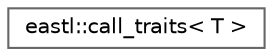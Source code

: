 digraph "类继承关系图"
{
 // LATEX_PDF_SIZE
  bgcolor="transparent";
  edge [fontname=Helvetica,fontsize=10,labelfontname=Helvetica,labelfontsize=10];
  node [fontname=Helvetica,fontsize=10,shape=box,height=0.2,width=0.4];
  rankdir="LR";
  Node0 [id="Node000000",label="eastl::call_traits\< T \>",height=0.2,width=0.4,color="grey40", fillcolor="white", style="filled",URL="$structeastl_1_1call__traits.html",tooltip=" "];
}
